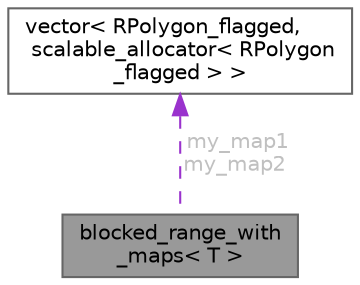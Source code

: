 digraph "blocked_range_with_maps&lt; T &gt;"
{
 // LATEX_PDF_SIZE
  bgcolor="transparent";
  edge [fontname=Helvetica,fontsize=10,labelfontname=Helvetica,labelfontsize=10];
  node [fontname=Helvetica,fontsize=10,shape=box,height=0.2,width=0.4];
  Node1 [id="Node000001",label="blocked_range_with\l_maps\< T \>",height=0.2,width=0.4,color="gray40", fillcolor="grey60", style="filled", fontcolor="black",tooltip=" "];
  Node2 -> Node1 [id="edge1_Node000001_Node000002",dir="back",color="darkorchid3",style="dashed",tooltip=" ",label=" my_map1\nmy_map2",fontcolor="grey" ];
  Node2 [id="Node000002",label="vector\< RPolygon_flagged,\l scalable_allocator\< RPolygon\l_flagged \> \>",height=0.2,width=0.4,color="gray40", fillcolor="white", style="filled",URL="$structvector.html",tooltip=" "];
}
